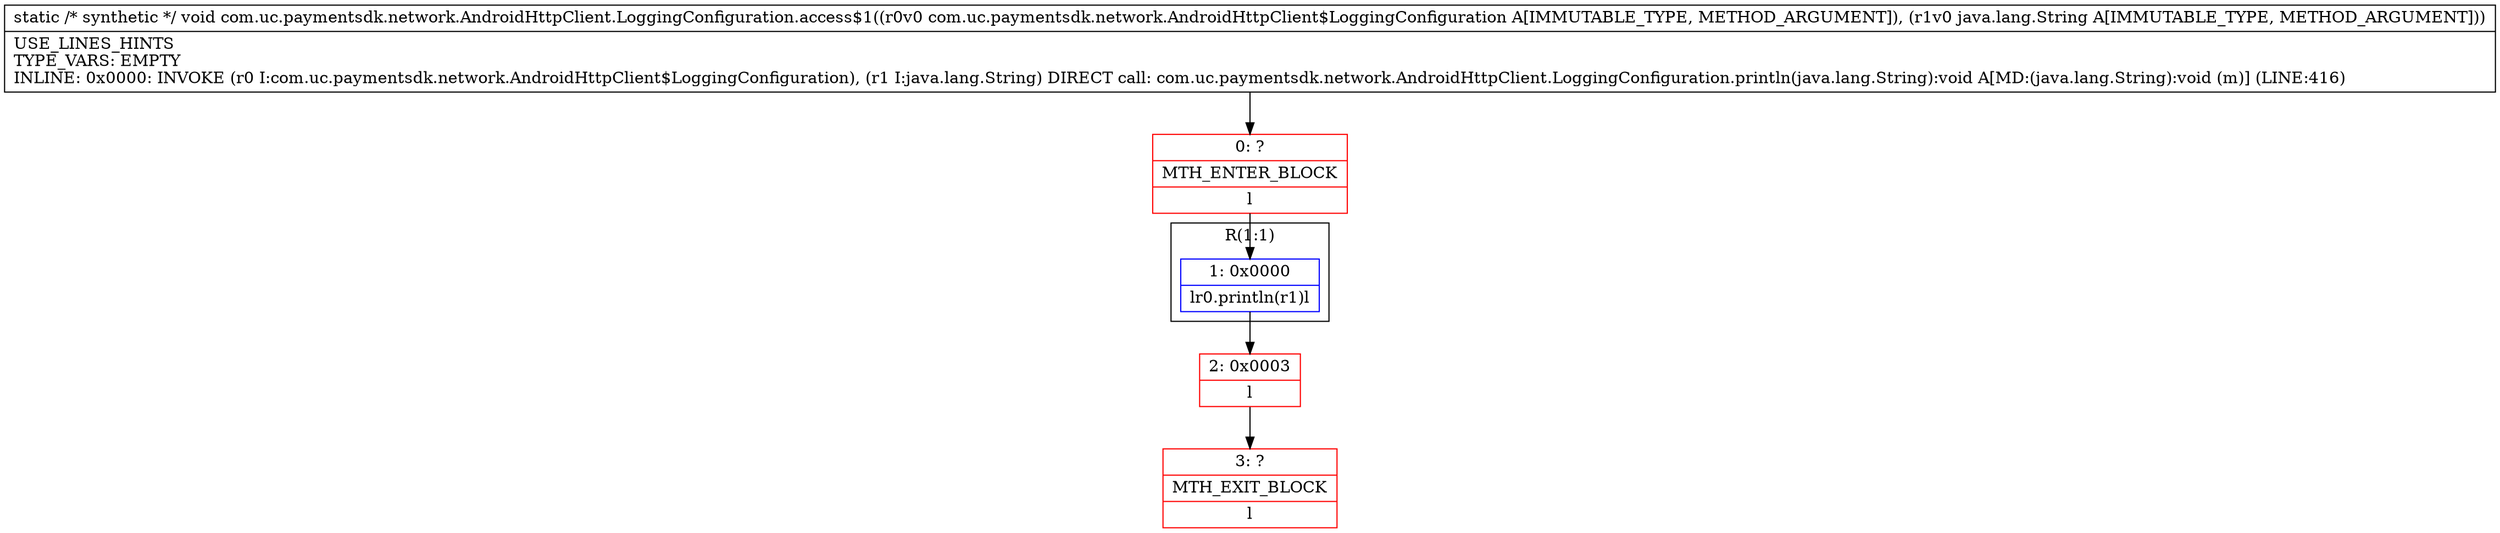 digraph "CFG forcom.uc.paymentsdk.network.AndroidHttpClient.LoggingConfiguration.access$1(Lcom\/uc\/paymentsdk\/network\/AndroidHttpClient$LoggingConfiguration;Ljava\/lang\/String;)V" {
subgraph cluster_Region_286722245 {
label = "R(1:1)";
node [shape=record,color=blue];
Node_1 [shape=record,label="{1\:\ 0x0000|lr0.println(r1)l}"];
}
Node_0 [shape=record,color=red,label="{0\:\ ?|MTH_ENTER_BLOCK\l|l}"];
Node_2 [shape=record,color=red,label="{2\:\ 0x0003|l}"];
Node_3 [shape=record,color=red,label="{3\:\ ?|MTH_EXIT_BLOCK\l|l}"];
MethodNode[shape=record,label="{static \/* synthetic *\/ void com.uc.paymentsdk.network.AndroidHttpClient.LoggingConfiguration.access$1((r0v0 com.uc.paymentsdk.network.AndroidHttpClient$LoggingConfiguration A[IMMUTABLE_TYPE, METHOD_ARGUMENT]), (r1v0 java.lang.String A[IMMUTABLE_TYPE, METHOD_ARGUMENT]))  | USE_LINES_HINTS\lTYPE_VARS: EMPTY\lINLINE: 0x0000: INVOKE (r0 I:com.uc.paymentsdk.network.AndroidHttpClient$LoggingConfiguration), (r1 I:java.lang.String) DIRECT call: com.uc.paymentsdk.network.AndroidHttpClient.LoggingConfiguration.println(java.lang.String):void A[MD:(java.lang.String):void (m)] (LINE:416)\l}"];
MethodNode -> Node_0;
Node_1 -> Node_2;
Node_0 -> Node_1;
Node_2 -> Node_3;
}

